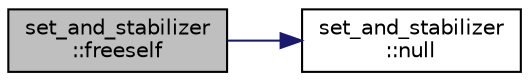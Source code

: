 digraph "set_and_stabilizer::freeself"
{
  edge [fontname="Helvetica",fontsize="10",labelfontname="Helvetica",labelfontsize="10"];
  node [fontname="Helvetica",fontsize="10",shape=record];
  rankdir="LR";
  Node180 [label="set_and_stabilizer\l::freeself",height=0.2,width=0.4,color="black", fillcolor="grey75", style="filled", fontcolor="black"];
  Node180 -> Node181 [color="midnightblue",fontsize="10",style="solid",fontname="Helvetica"];
  Node181 [label="set_and_stabilizer\l::null",height=0.2,width=0.4,color="black", fillcolor="white", style="filled",URL="$de/df6/classset__and__stabilizer.html#a12200f44a3715b3bd07970fc4cedbc6b"];
}
